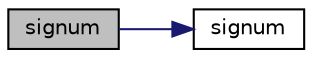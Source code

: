 digraph "signum"
{
 // LATEX_PDF_SIZE
  edge [fontname="Helvetica",fontsize="10",labelfontname="Helvetica",labelfontsize="10"];
  node [fontname="Helvetica",fontsize="10",shape=record];
  rankdir="LR";
  Node1 [label="signum",height=0.2,width=0.4,color="black", fillcolor="grey75", style="filled", fontcolor="black",tooltip=" "];
  Node1 -> Node2 [color="midnightblue",fontsize="10",style="solid",fontname="Helvetica"];
  Node2 [label="signum",height=0.2,width=0.4,color="black", fillcolor="white", style="filled",URL="$d5/d2c/smath_8hpp.html#ab50269cb12c04295c021f7ce24108750",tooltip=" "];
}
